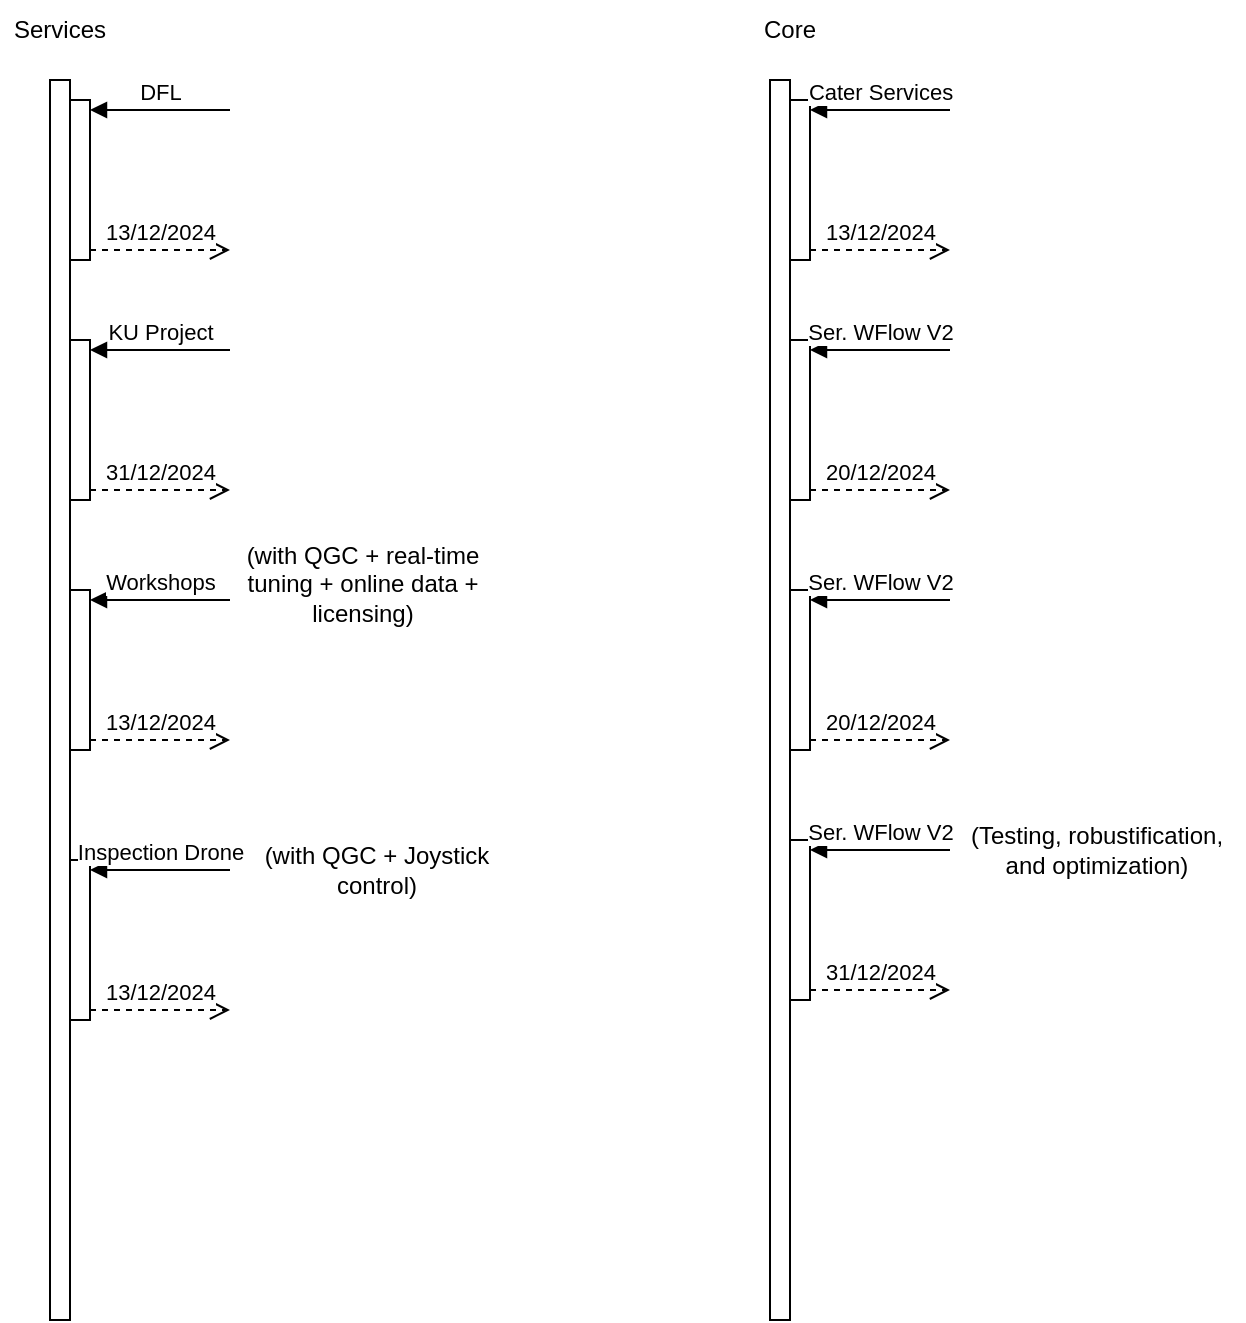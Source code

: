 <mxfile version="25.0.1">
  <diagram name="Page-1" id="8U9sh7LUOv4hBgU_jswF">
    <mxGraphModel dx="993" dy="635" grid="1" gridSize="10" guides="1" tooltips="1" connect="1" arrows="1" fold="1" page="1" pageScale="1" pageWidth="1100" pageHeight="850" math="0" shadow="0">
      <root>
        <mxCell id="0" />
        <mxCell id="1" parent="0" />
        <mxCell id="VbXQ-qjcBvyBqEERKwmz-1" value="" style="html=1;points=[[0,0,0,0,5],[0,1,0,0,-5],[1,0,0,0,5],[1,1,0,0,-5]];perimeter=orthogonalPerimeter;outlineConnect=0;targetShapes=umlLifeline;portConstraint=eastwest;newEdgeStyle={&quot;curved&quot;:0,&quot;rounded&quot;:0};" vertex="1" parent="1">
          <mxGeometry x="150" y="90" width="10" height="620" as="geometry" />
        </mxCell>
        <mxCell id="VbXQ-qjcBvyBqEERKwmz-2" value="" style="html=1;points=[[0,0,0,0,5],[0,1,0,0,-5],[1,0,0,0,5],[1,1,0,0,-5]];perimeter=orthogonalPerimeter;outlineConnect=0;targetShapes=umlLifeline;portConstraint=eastwest;newEdgeStyle={&quot;curved&quot;:0,&quot;rounded&quot;:0};" vertex="1" parent="1">
          <mxGeometry x="160" y="100" width="10" height="80" as="geometry" />
        </mxCell>
        <mxCell id="VbXQ-qjcBvyBqEERKwmz-3" value="DFL" style="html=1;verticalAlign=bottom;endArrow=block;curved=0;rounded=0;entryX=1;entryY=0;entryDx=0;entryDy=5;" edge="1" target="VbXQ-qjcBvyBqEERKwmz-2" parent="1">
          <mxGeometry relative="1" as="geometry">
            <mxPoint x="240" y="105" as="sourcePoint" />
          </mxGeometry>
        </mxCell>
        <mxCell id="VbXQ-qjcBvyBqEERKwmz-4" value="13/12/2024" style="html=1;verticalAlign=bottom;endArrow=open;dashed=1;endSize=8;curved=0;rounded=0;exitX=1;exitY=1;exitDx=0;exitDy=-5;" edge="1" source="VbXQ-qjcBvyBqEERKwmz-2" parent="1">
          <mxGeometry relative="1" as="geometry">
            <mxPoint x="240" y="175" as="targetPoint" />
          </mxGeometry>
        </mxCell>
        <mxCell id="VbXQ-qjcBvyBqEERKwmz-5" value="Services" style="text;html=1;align=center;verticalAlign=middle;whiteSpace=wrap;rounded=0;" vertex="1" parent="1">
          <mxGeometry x="125" y="50" width="60" height="30" as="geometry" />
        </mxCell>
        <mxCell id="VbXQ-qjcBvyBqEERKwmz-6" value="Core" style="text;html=1;align=center;verticalAlign=middle;whiteSpace=wrap;rounded=0;" vertex="1" parent="1">
          <mxGeometry x="490" y="50" width="60" height="30" as="geometry" />
        </mxCell>
        <mxCell id="VbXQ-qjcBvyBqEERKwmz-7" value="" style="html=1;points=[[0,0,0,0,5],[0,1,0,0,-5],[1,0,0,0,5],[1,1,0,0,-5]];perimeter=orthogonalPerimeter;outlineConnect=0;targetShapes=umlLifeline;portConstraint=eastwest;newEdgeStyle={&quot;curved&quot;:0,&quot;rounded&quot;:0};" vertex="1" parent="1">
          <mxGeometry x="160" y="220" width="10" height="80" as="geometry" />
        </mxCell>
        <mxCell id="VbXQ-qjcBvyBqEERKwmz-8" value="KU Project" style="html=1;verticalAlign=bottom;endArrow=block;curved=0;rounded=0;entryX=1;entryY=0;entryDx=0;entryDy=5;" edge="1" parent="1" target="VbXQ-qjcBvyBqEERKwmz-7">
          <mxGeometry relative="1" as="geometry">
            <mxPoint x="240" y="225" as="sourcePoint" />
          </mxGeometry>
        </mxCell>
        <mxCell id="VbXQ-qjcBvyBqEERKwmz-9" value="31/12/2024" style="html=1;verticalAlign=bottom;endArrow=open;dashed=1;endSize=8;curved=0;rounded=0;exitX=1;exitY=1;exitDx=0;exitDy=-5;" edge="1" parent="1" source="VbXQ-qjcBvyBqEERKwmz-7">
          <mxGeometry relative="1" as="geometry">
            <mxPoint x="240" y="295" as="targetPoint" />
          </mxGeometry>
        </mxCell>
        <mxCell id="VbXQ-qjcBvyBqEERKwmz-10" value="" style="html=1;points=[[0,0,0,0,5],[0,1,0,0,-5],[1,0,0,0,5],[1,1,0,0,-5]];perimeter=orthogonalPerimeter;outlineConnect=0;targetShapes=umlLifeline;portConstraint=eastwest;newEdgeStyle={&quot;curved&quot;:0,&quot;rounded&quot;:0};" vertex="1" parent="1">
          <mxGeometry x="160" y="345" width="10" height="80" as="geometry" />
        </mxCell>
        <mxCell id="VbXQ-qjcBvyBqEERKwmz-11" value="Workshops" style="html=1;verticalAlign=bottom;endArrow=block;curved=0;rounded=0;entryX=1;entryY=0;entryDx=0;entryDy=5;" edge="1" parent="1" target="VbXQ-qjcBvyBqEERKwmz-10">
          <mxGeometry relative="1" as="geometry">
            <mxPoint x="240" y="350" as="sourcePoint" />
          </mxGeometry>
        </mxCell>
        <mxCell id="VbXQ-qjcBvyBqEERKwmz-12" value="13/12/2024" style="html=1;verticalAlign=bottom;endArrow=open;dashed=1;endSize=8;curved=0;rounded=0;exitX=1;exitY=1;exitDx=0;exitDy=-5;" edge="1" parent="1" source="VbXQ-qjcBvyBqEERKwmz-10">
          <mxGeometry relative="1" as="geometry">
            <mxPoint x="240" y="420" as="targetPoint" />
          </mxGeometry>
        </mxCell>
        <mxCell id="VbXQ-qjcBvyBqEERKwmz-13" value="" style="html=1;points=[[0,0,0,0,5],[0,1,0,0,-5],[1,0,0,0,5],[1,1,0,0,-5]];perimeter=orthogonalPerimeter;outlineConnect=0;targetShapes=umlLifeline;portConstraint=eastwest;newEdgeStyle={&quot;curved&quot;:0,&quot;rounded&quot;:0};" vertex="1" parent="1">
          <mxGeometry x="160" y="480" width="10" height="80" as="geometry" />
        </mxCell>
        <mxCell id="VbXQ-qjcBvyBqEERKwmz-14" value="Inspection Drone" style="html=1;verticalAlign=bottom;endArrow=block;curved=0;rounded=0;entryX=1;entryY=0;entryDx=0;entryDy=5;" edge="1" parent="1" target="VbXQ-qjcBvyBqEERKwmz-13">
          <mxGeometry relative="1" as="geometry">
            <mxPoint x="240" y="485" as="sourcePoint" />
          </mxGeometry>
        </mxCell>
        <mxCell id="VbXQ-qjcBvyBqEERKwmz-15" value="13/12/2024" style="html=1;verticalAlign=bottom;endArrow=open;dashed=1;endSize=8;curved=0;rounded=0;exitX=1;exitY=1;exitDx=0;exitDy=-5;" edge="1" parent="1" source="VbXQ-qjcBvyBqEERKwmz-13">
          <mxGeometry relative="1" as="geometry">
            <mxPoint x="240" y="555" as="targetPoint" />
          </mxGeometry>
        </mxCell>
        <mxCell id="VbXQ-qjcBvyBqEERKwmz-16" value="(with QGC + real-time tuning + online data + licensing)" style="text;html=1;align=center;verticalAlign=middle;whiteSpace=wrap;rounded=0;" vertex="1" parent="1">
          <mxGeometry x="233" y="327" width="147" height="30" as="geometry" />
        </mxCell>
        <mxCell id="VbXQ-qjcBvyBqEERKwmz-21" value="(with QGC + Joystick control)" style="text;html=1;align=center;verticalAlign=middle;whiteSpace=wrap;rounded=0;" vertex="1" parent="1">
          <mxGeometry x="240" y="470" width="147" height="30" as="geometry" />
        </mxCell>
        <mxCell id="VbXQ-qjcBvyBqEERKwmz-22" value="" style="html=1;points=[[0,0,0,0,5],[0,1,0,0,-5],[1,0,0,0,5],[1,1,0,0,-5]];perimeter=orthogonalPerimeter;outlineConnect=0;targetShapes=umlLifeline;portConstraint=eastwest;newEdgeStyle={&quot;curved&quot;:0,&quot;rounded&quot;:0};" vertex="1" parent="1">
          <mxGeometry x="510" y="90" width="10" height="620" as="geometry" />
        </mxCell>
        <mxCell id="VbXQ-qjcBvyBqEERKwmz-23" value="" style="html=1;points=[[0,0,0,0,5],[0,1,0,0,-5],[1,0,0,0,5],[1,1,0,0,-5]];perimeter=orthogonalPerimeter;outlineConnect=0;targetShapes=umlLifeline;portConstraint=eastwest;newEdgeStyle={&quot;curved&quot;:0,&quot;rounded&quot;:0};" vertex="1" parent="1">
          <mxGeometry x="520" y="100" width="10" height="80" as="geometry" />
        </mxCell>
        <mxCell id="VbXQ-qjcBvyBqEERKwmz-24" value="Cater Services" style="html=1;verticalAlign=bottom;endArrow=block;curved=0;rounded=0;entryX=1;entryY=0;entryDx=0;entryDy=5;" edge="1" parent="1" target="VbXQ-qjcBvyBqEERKwmz-23">
          <mxGeometry relative="1" as="geometry">
            <mxPoint x="600" y="105" as="sourcePoint" />
          </mxGeometry>
        </mxCell>
        <mxCell id="VbXQ-qjcBvyBqEERKwmz-25" value="13/12/2024" style="html=1;verticalAlign=bottom;endArrow=open;dashed=1;endSize=8;curved=0;rounded=0;exitX=1;exitY=1;exitDx=0;exitDy=-5;" edge="1" parent="1" source="VbXQ-qjcBvyBqEERKwmz-23">
          <mxGeometry relative="1" as="geometry">
            <mxPoint x="600" y="175" as="targetPoint" />
          </mxGeometry>
        </mxCell>
        <mxCell id="VbXQ-qjcBvyBqEERKwmz-26" value="" style="html=1;points=[[0,0,0,0,5],[0,1,0,0,-5],[1,0,0,0,5],[1,1,0,0,-5]];perimeter=orthogonalPerimeter;outlineConnect=0;targetShapes=umlLifeline;portConstraint=eastwest;newEdgeStyle={&quot;curved&quot;:0,&quot;rounded&quot;:0};" vertex="1" parent="1">
          <mxGeometry x="520" y="220" width="10" height="80" as="geometry" />
        </mxCell>
        <mxCell id="VbXQ-qjcBvyBqEERKwmz-27" value="Ser. WFlow V2" style="html=1;verticalAlign=bottom;endArrow=block;curved=0;rounded=0;entryX=1;entryY=0;entryDx=0;entryDy=5;" edge="1" parent="1" target="VbXQ-qjcBvyBqEERKwmz-26">
          <mxGeometry relative="1" as="geometry">
            <mxPoint x="600" y="225" as="sourcePoint" />
          </mxGeometry>
        </mxCell>
        <mxCell id="VbXQ-qjcBvyBqEERKwmz-28" value="20/12/2024" style="html=1;verticalAlign=bottom;endArrow=open;dashed=1;endSize=8;curved=0;rounded=0;exitX=1;exitY=1;exitDx=0;exitDy=-5;" edge="1" parent="1" source="VbXQ-qjcBvyBqEERKwmz-26">
          <mxGeometry relative="1" as="geometry">
            <mxPoint x="600" y="295" as="targetPoint" />
          </mxGeometry>
        </mxCell>
        <mxCell id="VbXQ-qjcBvyBqEERKwmz-29" value="" style="html=1;points=[[0,0,0,0,5],[0,1,0,0,-5],[1,0,0,0,5],[1,1,0,0,-5]];perimeter=orthogonalPerimeter;outlineConnect=0;targetShapes=umlLifeline;portConstraint=eastwest;newEdgeStyle={&quot;curved&quot;:0,&quot;rounded&quot;:0};" vertex="1" parent="1">
          <mxGeometry x="520" y="345" width="10" height="80" as="geometry" />
        </mxCell>
        <mxCell id="VbXQ-qjcBvyBqEERKwmz-30" value="Ser. WFlow V2" style="html=1;verticalAlign=bottom;endArrow=block;curved=0;rounded=0;entryX=1;entryY=0;entryDx=0;entryDy=5;" edge="1" parent="1" target="VbXQ-qjcBvyBqEERKwmz-29">
          <mxGeometry relative="1" as="geometry">
            <mxPoint x="600" y="350" as="sourcePoint" />
          </mxGeometry>
        </mxCell>
        <mxCell id="VbXQ-qjcBvyBqEERKwmz-31" value="20/12/2024" style="html=1;verticalAlign=bottom;endArrow=open;dashed=1;endSize=8;curved=0;rounded=0;exitX=1;exitY=1;exitDx=0;exitDy=-5;" edge="1" parent="1" source="VbXQ-qjcBvyBqEERKwmz-29">
          <mxGeometry relative="1" as="geometry">
            <mxPoint x="600" y="420" as="targetPoint" />
          </mxGeometry>
        </mxCell>
        <mxCell id="VbXQ-qjcBvyBqEERKwmz-32" value="" style="html=1;points=[[0,0,0,0,5],[0,1,0,0,-5],[1,0,0,0,5],[1,1,0,0,-5]];perimeter=orthogonalPerimeter;outlineConnect=0;targetShapes=umlLifeline;portConstraint=eastwest;newEdgeStyle={&quot;curved&quot;:0,&quot;rounded&quot;:0};" vertex="1" parent="1">
          <mxGeometry x="520" y="470" width="10" height="80" as="geometry" />
        </mxCell>
        <mxCell id="VbXQ-qjcBvyBqEERKwmz-33" value="Ser. WFlow V2" style="html=1;verticalAlign=bottom;endArrow=block;curved=0;rounded=0;entryX=1;entryY=0;entryDx=0;entryDy=5;" edge="1" parent="1" target="VbXQ-qjcBvyBqEERKwmz-32">
          <mxGeometry relative="1" as="geometry">
            <mxPoint x="600" y="475" as="sourcePoint" />
          </mxGeometry>
        </mxCell>
        <mxCell id="VbXQ-qjcBvyBqEERKwmz-34" value="31/12/2024" style="html=1;verticalAlign=bottom;endArrow=open;dashed=1;endSize=8;curved=0;rounded=0;exitX=1;exitY=1;exitDx=0;exitDy=-5;" edge="1" parent="1" source="VbXQ-qjcBvyBqEERKwmz-32">
          <mxGeometry relative="1" as="geometry">
            <mxPoint x="600" y="545" as="targetPoint" />
          </mxGeometry>
        </mxCell>
        <mxCell id="VbXQ-qjcBvyBqEERKwmz-35" value="(Testing, robustification, and optimization)" style="text;html=1;align=center;verticalAlign=middle;whiteSpace=wrap;rounded=0;" vertex="1" parent="1">
          <mxGeometry x="600" y="460" width="147" height="30" as="geometry" />
        </mxCell>
      </root>
    </mxGraphModel>
  </diagram>
</mxfile>
